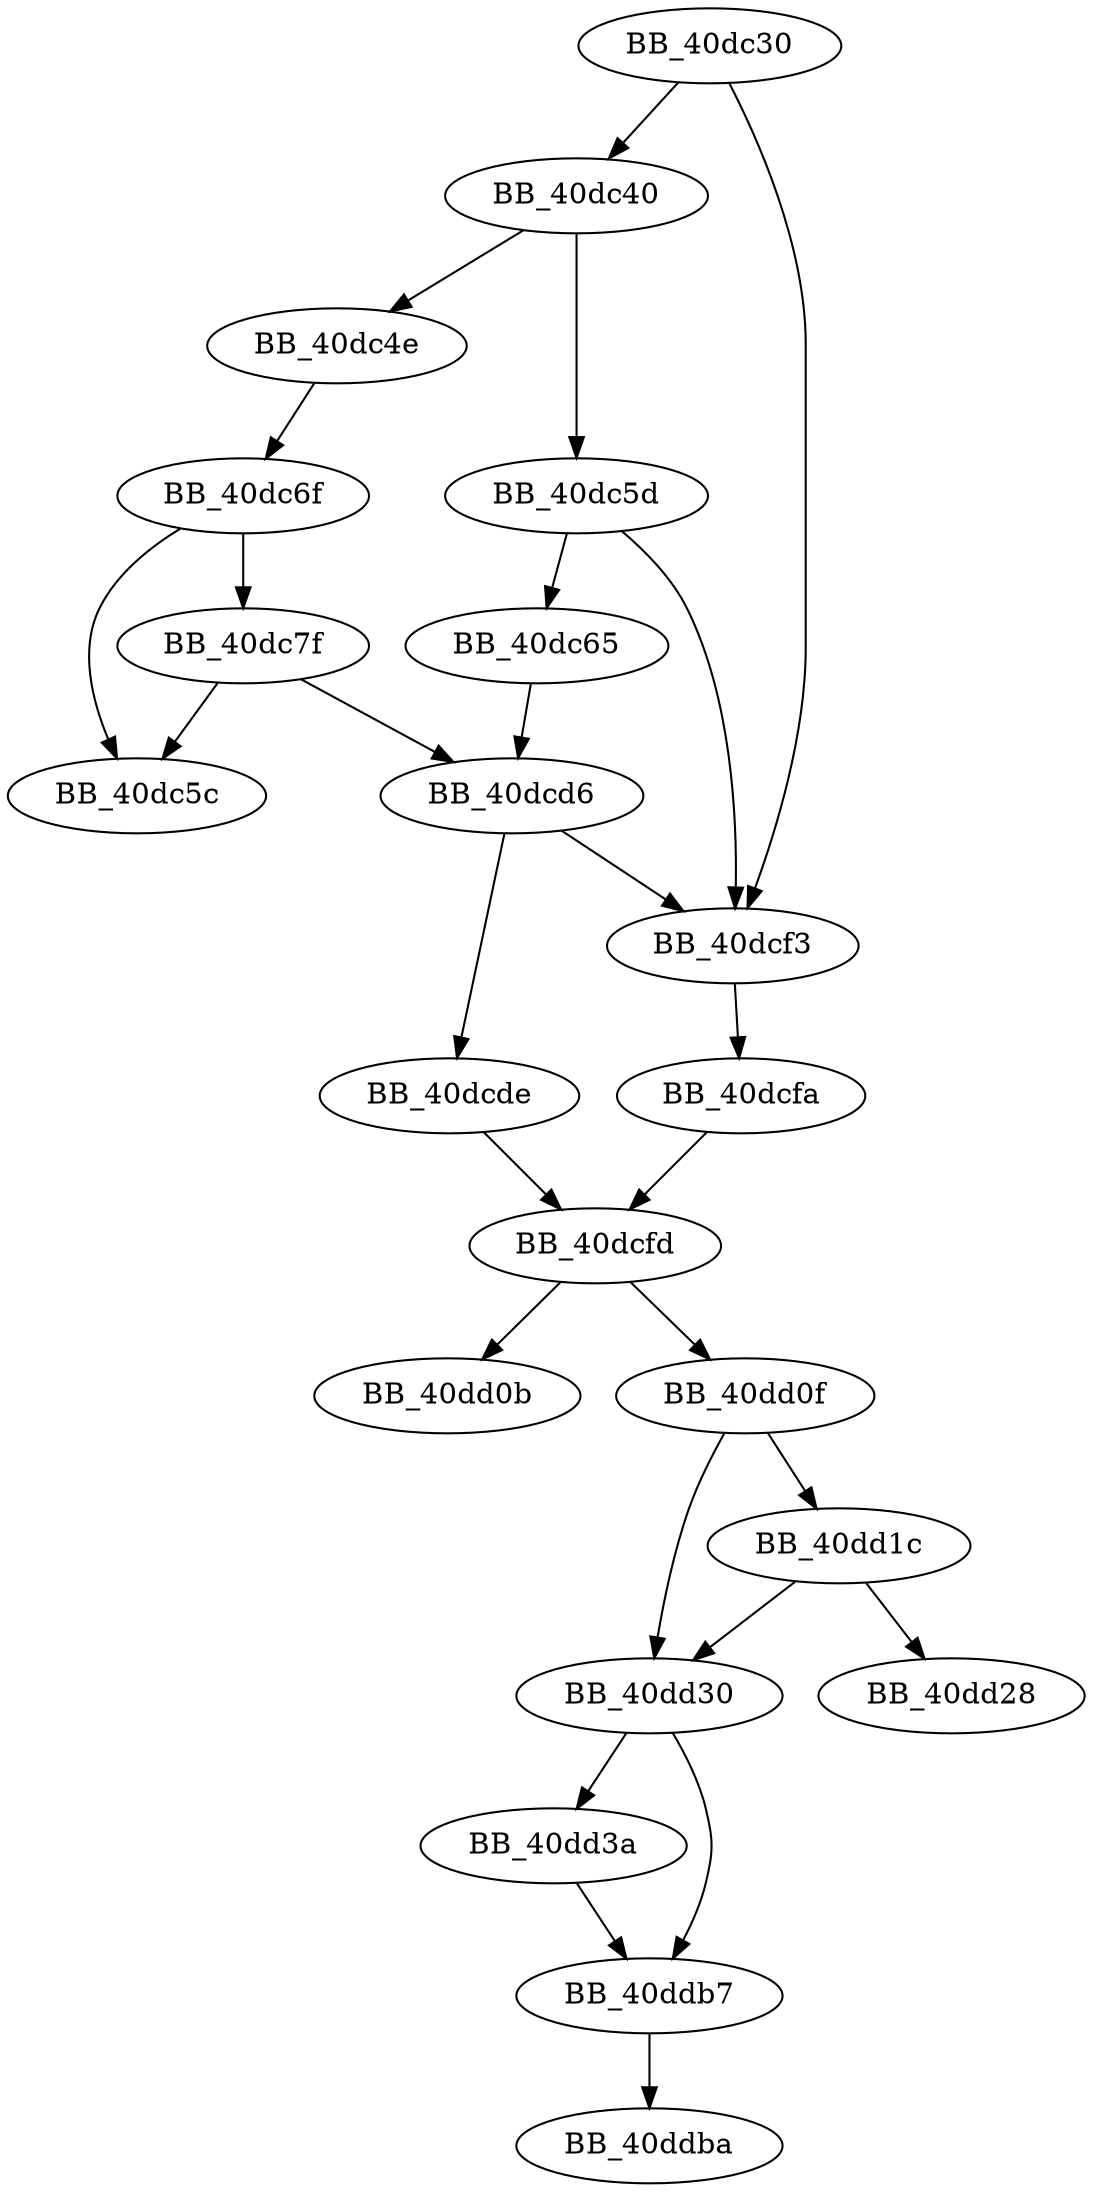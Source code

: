 DiGraph sub_40DC30{
BB_40dc30->BB_40dc40
BB_40dc30->BB_40dcf3
BB_40dc40->BB_40dc4e
BB_40dc40->BB_40dc5d
BB_40dc4e->BB_40dc6f
BB_40dc5d->BB_40dc65
BB_40dc5d->BB_40dcf3
BB_40dc65->BB_40dcd6
BB_40dc6f->BB_40dc5c
BB_40dc6f->BB_40dc7f
BB_40dc7f->BB_40dc5c
BB_40dc7f->BB_40dcd6
BB_40dcd6->BB_40dcde
BB_40dcd6->BB_40dcf3
BB_40dcde->BB_40dcfd
BB_40dcf3->BB_40dcfa
BB_40dcfa->BB_40dcfd
BB_40dcfd->BB_40dd0b
BB_40dcfd->BB_40dd0f
BB_40dd0f->BB_40dd1c
BB_40dd0f->BB_40dd30
BB_40dd1c->BB_40dd28
BB_40dd1c->BB_40dd30
BB_40dd30->BB_40dd3a
BB_40dd30->BB_40ddb7
BB_40dd3a->BB_40ddb7
BB_40ddb7->BB_40ddba
}
